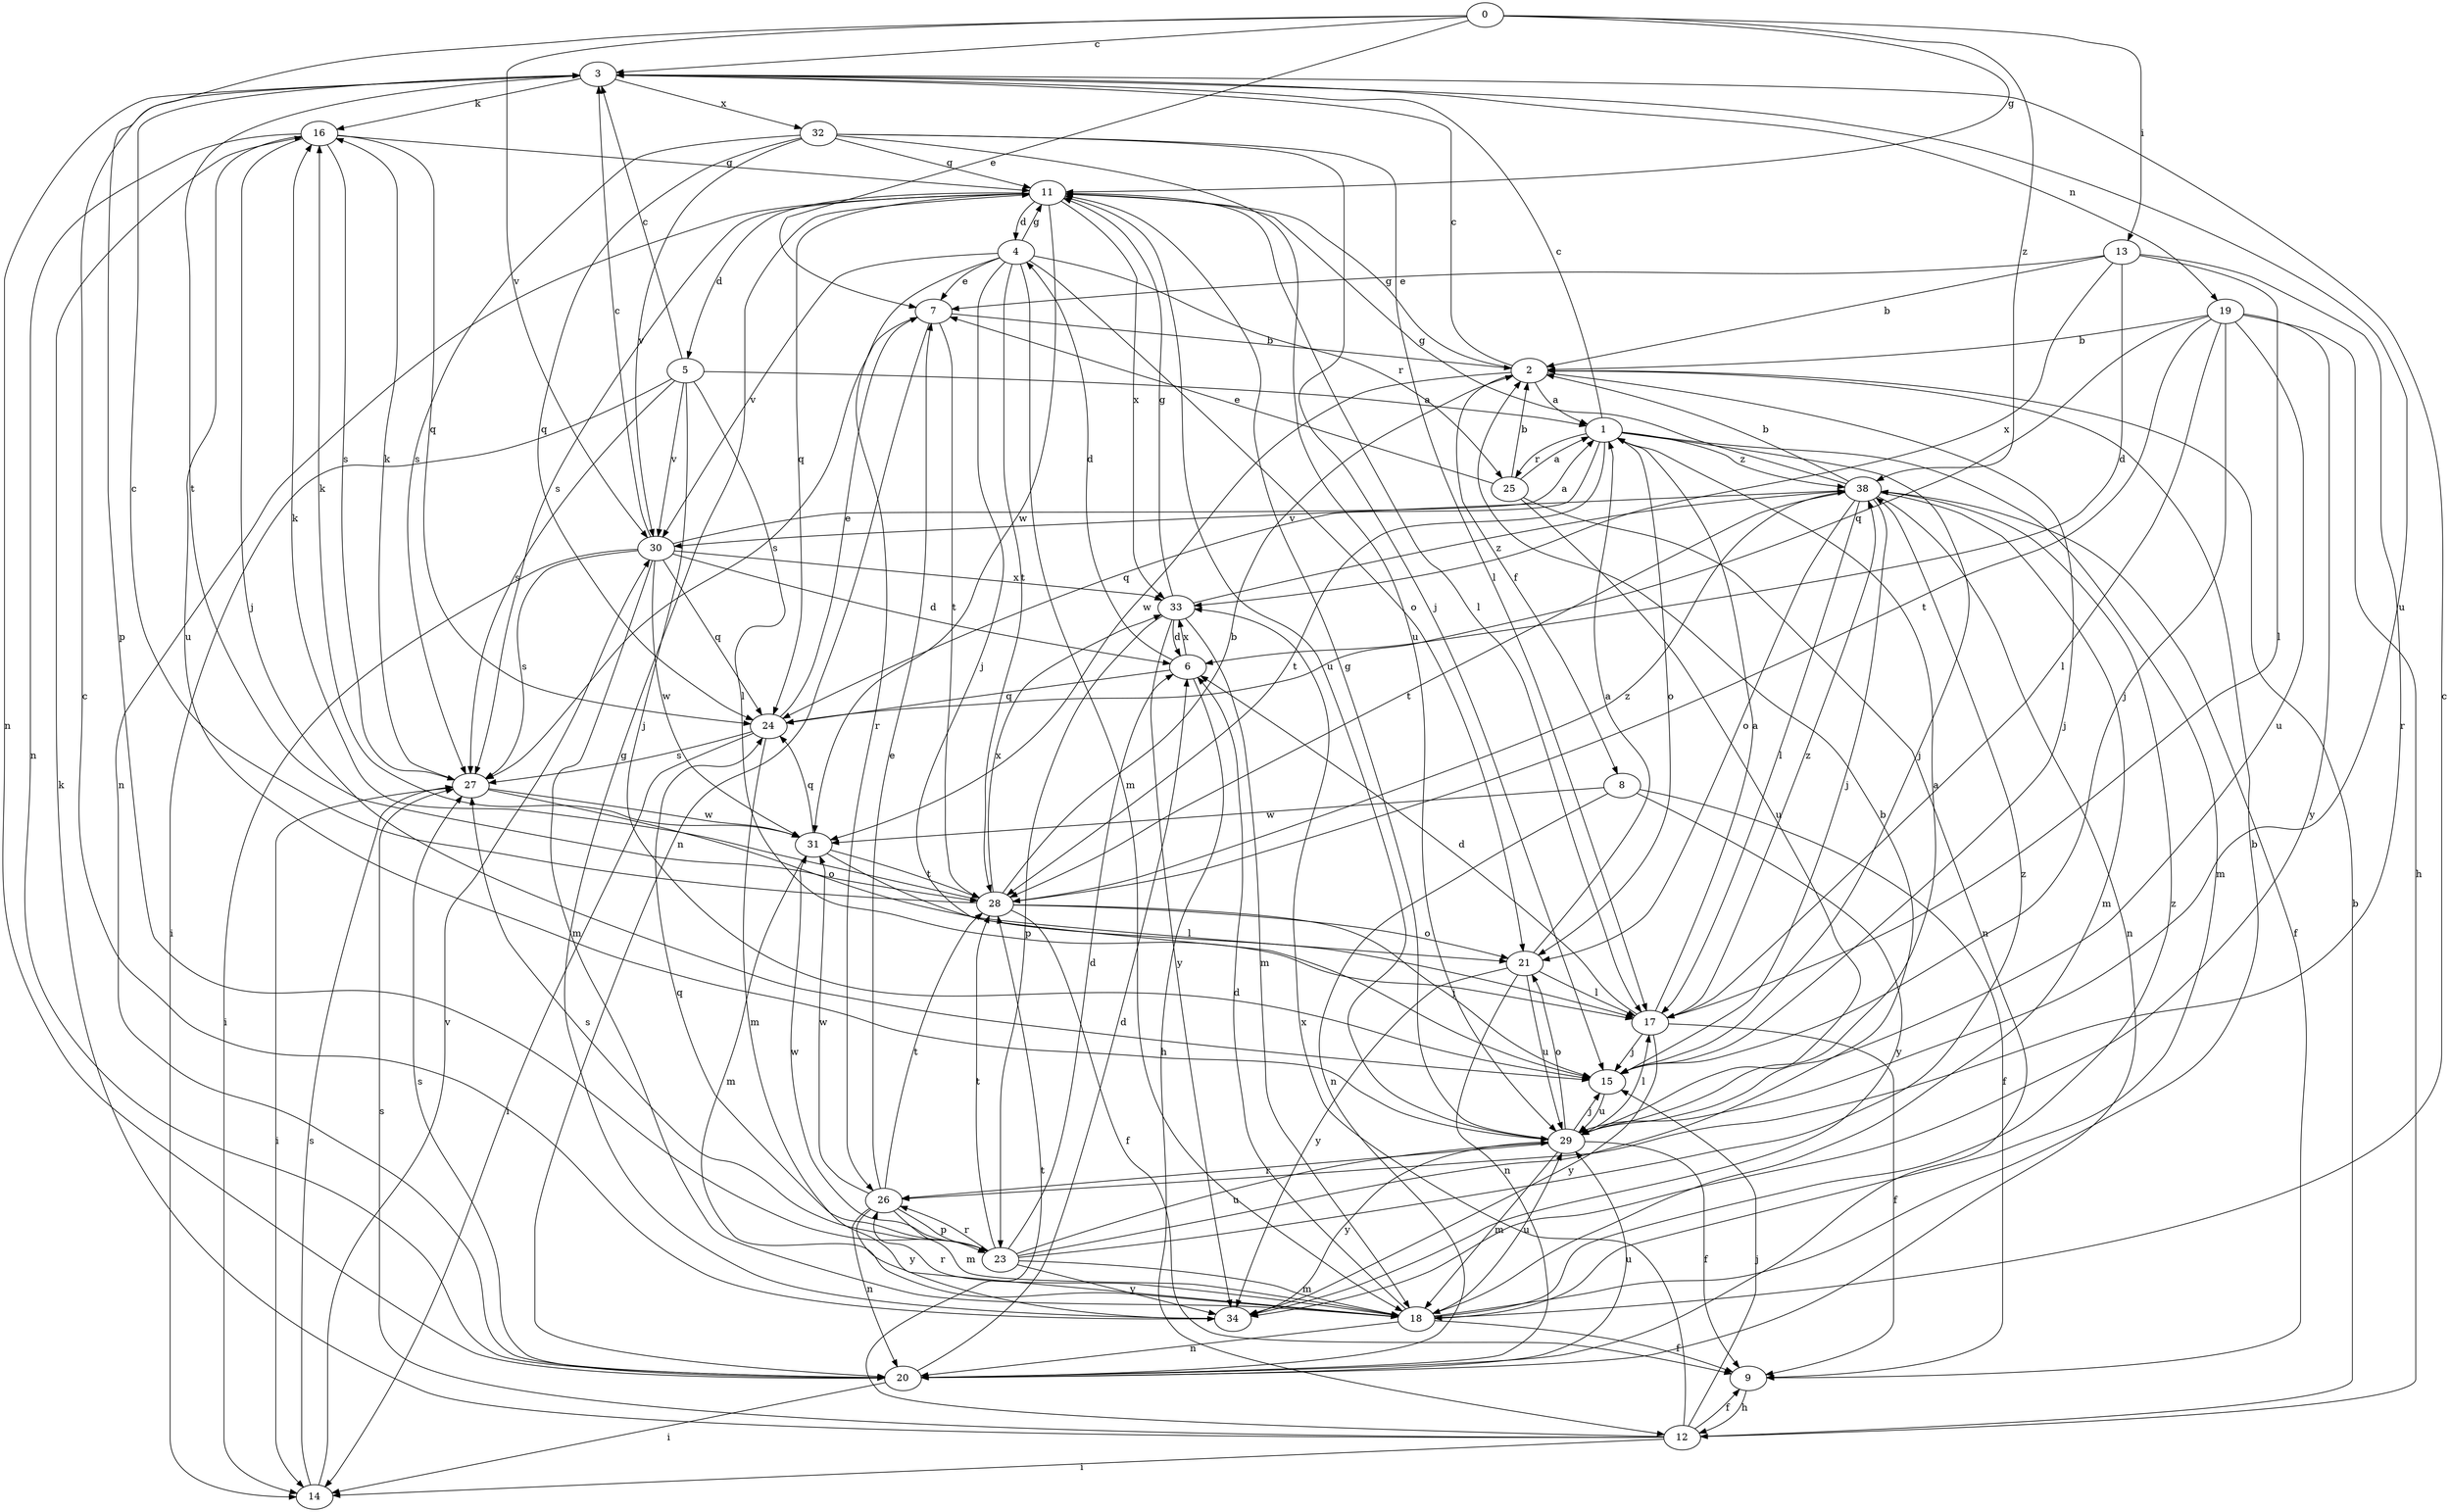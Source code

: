 strict digraph  {
0;
1;
2;
3;
4;
5;
6;
7;
8;
9;
11;
12;
13;
14;
15;
16;
17;
18;
19;
20;
21;
23;
24;
25;
26;
27;
28;
29;
30;
31;
32;
33;
34;
38;
0 -> 3  [label=c];
0 -> 7  [label=e];
0 -> 11  [label=g];
0 -> 13  [label=i];
0 -> 23  [label=p];
0 -> 30  [label=v];
0 -> 38  [label=z];
1 -> 3  [label=c];
1 -> 15  [label=j];
1 -> 18  [label=m];
1 -> 21  [label=o];
1 -> 24  [label=q];
1 -> 25  [label=r];
1 -> 28  [label=t];
1 -> 38  [label=z];
2 -> 1  [label=a];
2 -> 3  [label=c];
2 -> 8  [label=f];
2 -> 11  [label=g];
2 -> 15  [label=j];
2 -> 31  [label=w];
3 -> 16  [label=k];
3 -> 19  [label=n];
3 -> 20  [label=n];
3 -> 28  [label=t];
3 -> 29  [label=u];
3 -> 32  [label=x];
4 -> 7  [label=e];
4 -> 11  [label=g];
4 -> 15  [label=j];
4 -> 18  [label=m];
4 -> 21  [label=o];
4 -> 25  [label=r];
4 -> 26  [label=r];
4 -> 28  [label=t];
4 -> 30  [label=v];
5 -> 1  [label=a];
5 -> 3  [label=c];
5 -> 14  [label=i];
5 -> 15  [label=j];
5 -> 17  [label=l];
5 -> 27  [label=s];
5 -> 30  [label=v];
6 -> 4  [label=d];
6 -> 12  [label=h];
6 -> 24  [label=q];
6 -> 33  [label=x];
7 -> 2  [label=b];
7 -> 20  [label=n];
7 -> 27  [label=s];
7 -> 28  [label=t];
8 -> 9  [label=f];
8 -> 20  [label=n];
8 -> 31  [label=w];
8 -> 34  [label=y];
9 -> 12  [label=h];
11 -> 4  [label=d];
11 -> 5  [label=d];
11 -> 17  [label=l];
11 -> 20  [label=n];
11 -> 24  [label=q];
11 -> 27  [label=s];
11 -> 29  [label=u];
11 -> 31  [label=w];
11 -> 33  [label=x];
12 -> 2  [label=b];
12 -> 9  [label=f];
12 -> 14  [label=i];
12 -> 15  [label=j];
12 -> 16  [label=k];
12 -> 27  [label=s];
12 -> 28  [label=t];
12 -> 33  [label=x];
13 -> 2  [label=b];
13 -> 6  [label=d];
13 -> 7  [label=e];
13 -> 17  [label=l];
13 -> 26  [label=r];
13 -> 33  [label=x];
14 -> 27  [label=s];
14 -> 30  [label=v];
15 -> 29  [label=u];
16 -> 11  [label=g];
16 -> 15  [label=j];
16 -> 20  [label=n];
16 -> 24  [label=q];
16 -> 27  [label=s];
16 -> 29  [label=u];
17 -> 1  [label=a];
17 -> 6  [label=d];
17 -> 9  [label=f];
17 -> 15  [label=j];
17 -> 34  [label=y];
17 -> 38  [label=z];
18 -> 2  [label=b];
18 -> 3  [label=c];
18 -> 6  [label=d];
18 -> 9  [label=f];
18 -> 20  [label=n];
18 -> 26  [label=r];
18 -> 29  [label=u];
18 -> 38  [label=z];
19 -> 2  [label=b];
19 -> 12  [label=h];
19 -> 15  [label=j];
19 -> 17  [label=l];
19 -> 24  [label=q];
19 -> 28  [label=t];
19 -> 29  [label=u];
19 -> 34  [label=y];
20 -> 6  [label=d];
20 -> 14  [label=i];
20 -> 27  [label=s];
20 -> 29  [label=u];
21 -> 1  [label=a];
21 -> 17  [label=l];
21 -> 20  [label=n];
21 -> 29  [label=u];
21 -> 34  [label=y];
23 -> 2  [label=b];
23 -> 6  [label=d];
23 -> 18  [label=m];
23 -> 24  [label=q];
23 -> 26  [label=r];
23 -> 27  [label=s];
23 -> 28  [label=t];
23 -> 29  [label=u];
23 -> 31  [label=w];
23 -> 34  [label=y];
23 -> 38  [label=z];
24 -> 7  [label=e];
24 -> 14  [label=i];
24 -> 18  [label=m];
24 -> 27  [label=s];
25 -> 1  [label=a];
25 -> 2  [label=b];
25 -> 7  [label=e];
25 -> 20  [label=n];
25 -> 29  [label=u];
26 -> 7  [label=e];
26 -> 18  [label=m];
26 -> 20  [label=n];
26 -> 23  [label=p];
26 -> 28  [label=t];
26 -> 31  [label=w];
26 -> 34  [label=y];
27 -> 14  [label=i];
27 -> 16  [label=k];
27 -> 21  [label=o];
27 -> 31  [label=w];
28 -> 2  [label=b];
28 -> 3  [label=c];
28 -> 9  [label=f];
28 -> 15  [label=j];
28 -> 16  [label=k];
28 -> 21  [label=o];
28 -> 33  [label=x];
28 -> 38  [label=z];
29 -> 1  [label=a];
29 -> 9  [label=f];
29 -> 11  [label=g];
29 -> 15  [label=j];
29 -> 17  [label=l];
29 -> 18  [label=m];
29 -> 21  [label=o];
29 -> 26  [label=r];
29 -> 34  [label=y];
30 -> 1  [label=a];
30 -> 3  [label=c];
30 -> 6  [label=d];
30 -> 14  [label=i];
30 -> 18  [label=m];
30 -> 24  [label=q];
30 -> 27  [label=s];
30 -> 31  [label=w];
30 -> 33  [label=x];
31 -> 16  [label=k];
31 -> 17  [label=l];
31 -> 18  [label=m];
31 -> 24  [label=q];
31 -> 28  [label=t];
32 -> 11  [label=g];
32 -> 15  [label=j];
32 -> 17  [label=l];
32 -> 24  [label=q];
32 -> 27  [label=s];
32 -> 29  [label=u];
32 -> 30  [label=v];
33 -> 6  [label=d];
33 -> 11  [label=g];
33 -> 18  [label=m];
33 -> 23  [label=p];
33 -> 34  [label=y];
33 -> 38  [label=z];
34 -> 3  [label=c];
34 -> 11  [label=g];
38 -> 2  [label=b];
38 -> 9  [label=f];
38 -> 11  [label=g];
38 -> 15  [label=j];
38 -> 17  [label=l];
38 -> 18  [label=m];
38 -> 20  [label=n];
38 -> 21  [label=o];
38 -> 28  [label=t];
38 -> 30  [label=v];
}
